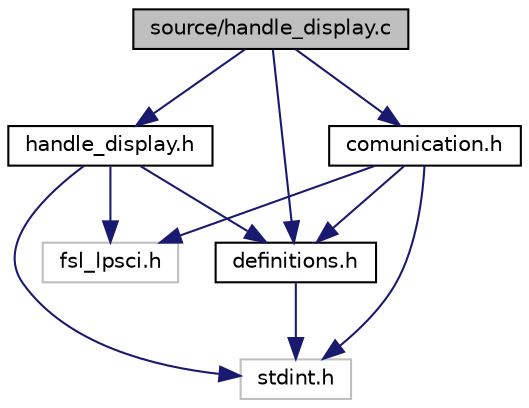 digraph "source/handle_display.c"
{
 // LATEX_PDF_SIZE
  edge [fontname="Helvetica",fontsize="10",labelfontname="Helvetica",labelfontsize="10"];
  node [fontname="Helvetica",fontsize="10",shape=record];
  Node1 [label="source/handle_display.c",height=0.2,width=0.4,color="black", fillcolor="grey75", style="filled", fontcolor="black",tooltip="Subor obsahuje funkcie na pracu s displayom."];
  Node1 -> Node2 [color="midnightblue",fontsize="10",style="solid",fontname="Helvetica"];
  Node2 [label="comunication.h",height=0.2,width=0.4,color="black", fillcolor="white", style="filled",URL="$comunication_8h_source.html",tooltip=" "];
  Node2 -> Node3 [color="midnightblue",fontsize="10",style="solid",fontname="Helvetica"];
  Node3 [label="stdint.h",height=0.2,width=0.4,color="grey75", fillcolor="white", style="filled",tooltip=" "];
  Node2 -> Node4 [color="midnightblue",fontsize="10",style="solid",fontname="Helvetica"];
  Node4 [label="fsl_lpsci.h",height=0.2,width=0.4,color="grey75", fillcolor="white", style="filled",tooltip=" "];
  Node2 -> Node5 [color="midnightblue",fontsize="10",style="solid",fontname="Helvetica"];
  Node5 [label="definitions.h",height=0.2,width=0.4,color="black", fillcolor="white", style="filled",URL="$definitions_8h.html",tooltip="Obsahuje definicie a typy."];
  Node5 -> Node3 [color="midnightblue",fontsize="10",style="solid",fontname="Helvetica"];
  Node1 -> Node6 [color="midnightblue",fontsize="10",style="solid",fontname="Helvetica"];
  Node6 [label="handle_display.h",height=0.2,width=0.4,color="black", fillcolor="white", style="filled",URL="$handle__display_8h_source.html",tooltip=" "];
  Node6 -> Node3 [color="midnightblue",fontsize="10",style="solid",fontname="Helvetica"];
  Node6 -> Node4 [color="midnightblue",fontsize="10",style="solid",fontname="Helvetica"];
  Node6 -> Node5 [color="midnightblue",fontsize="10",style="solid",fontname="Helvetica"];
  Node1 -> Node5 [color="midnightblue",fontsize="10",style="solid",fontname="Helvetica"];
}
